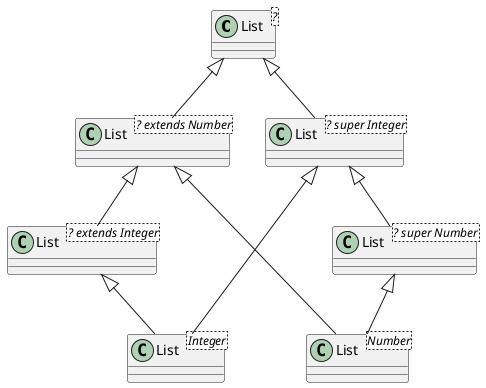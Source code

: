 @startuml
class "List<?>" as ListWildcard
class "List<? extends Number>" as ListExtendsNumber
class "List<? extends Integer>" as ListExtendsInteger
class "List<? super Integer>" as ListSuperInteger
class "List<? super Number>" as ListSuperNumber
class "List<Integer>" as ListInteger
class "List<Number>" as ListNumber

ListWildcard <|-- ListExtendsNumber
ListWildcard <|-- ListSuperInteger
ListExtendsNumber <|-- ListExtendsInteger
ListExtendsInteger <|-- ListInteger
ListSuperInteger <|-- ListSuperNumber
ListSuperNumber <|-- ListNumber

ListExtendsNumber <|-- ListNumber
ListSuperInteger <|-- ListInteger

@enduml
